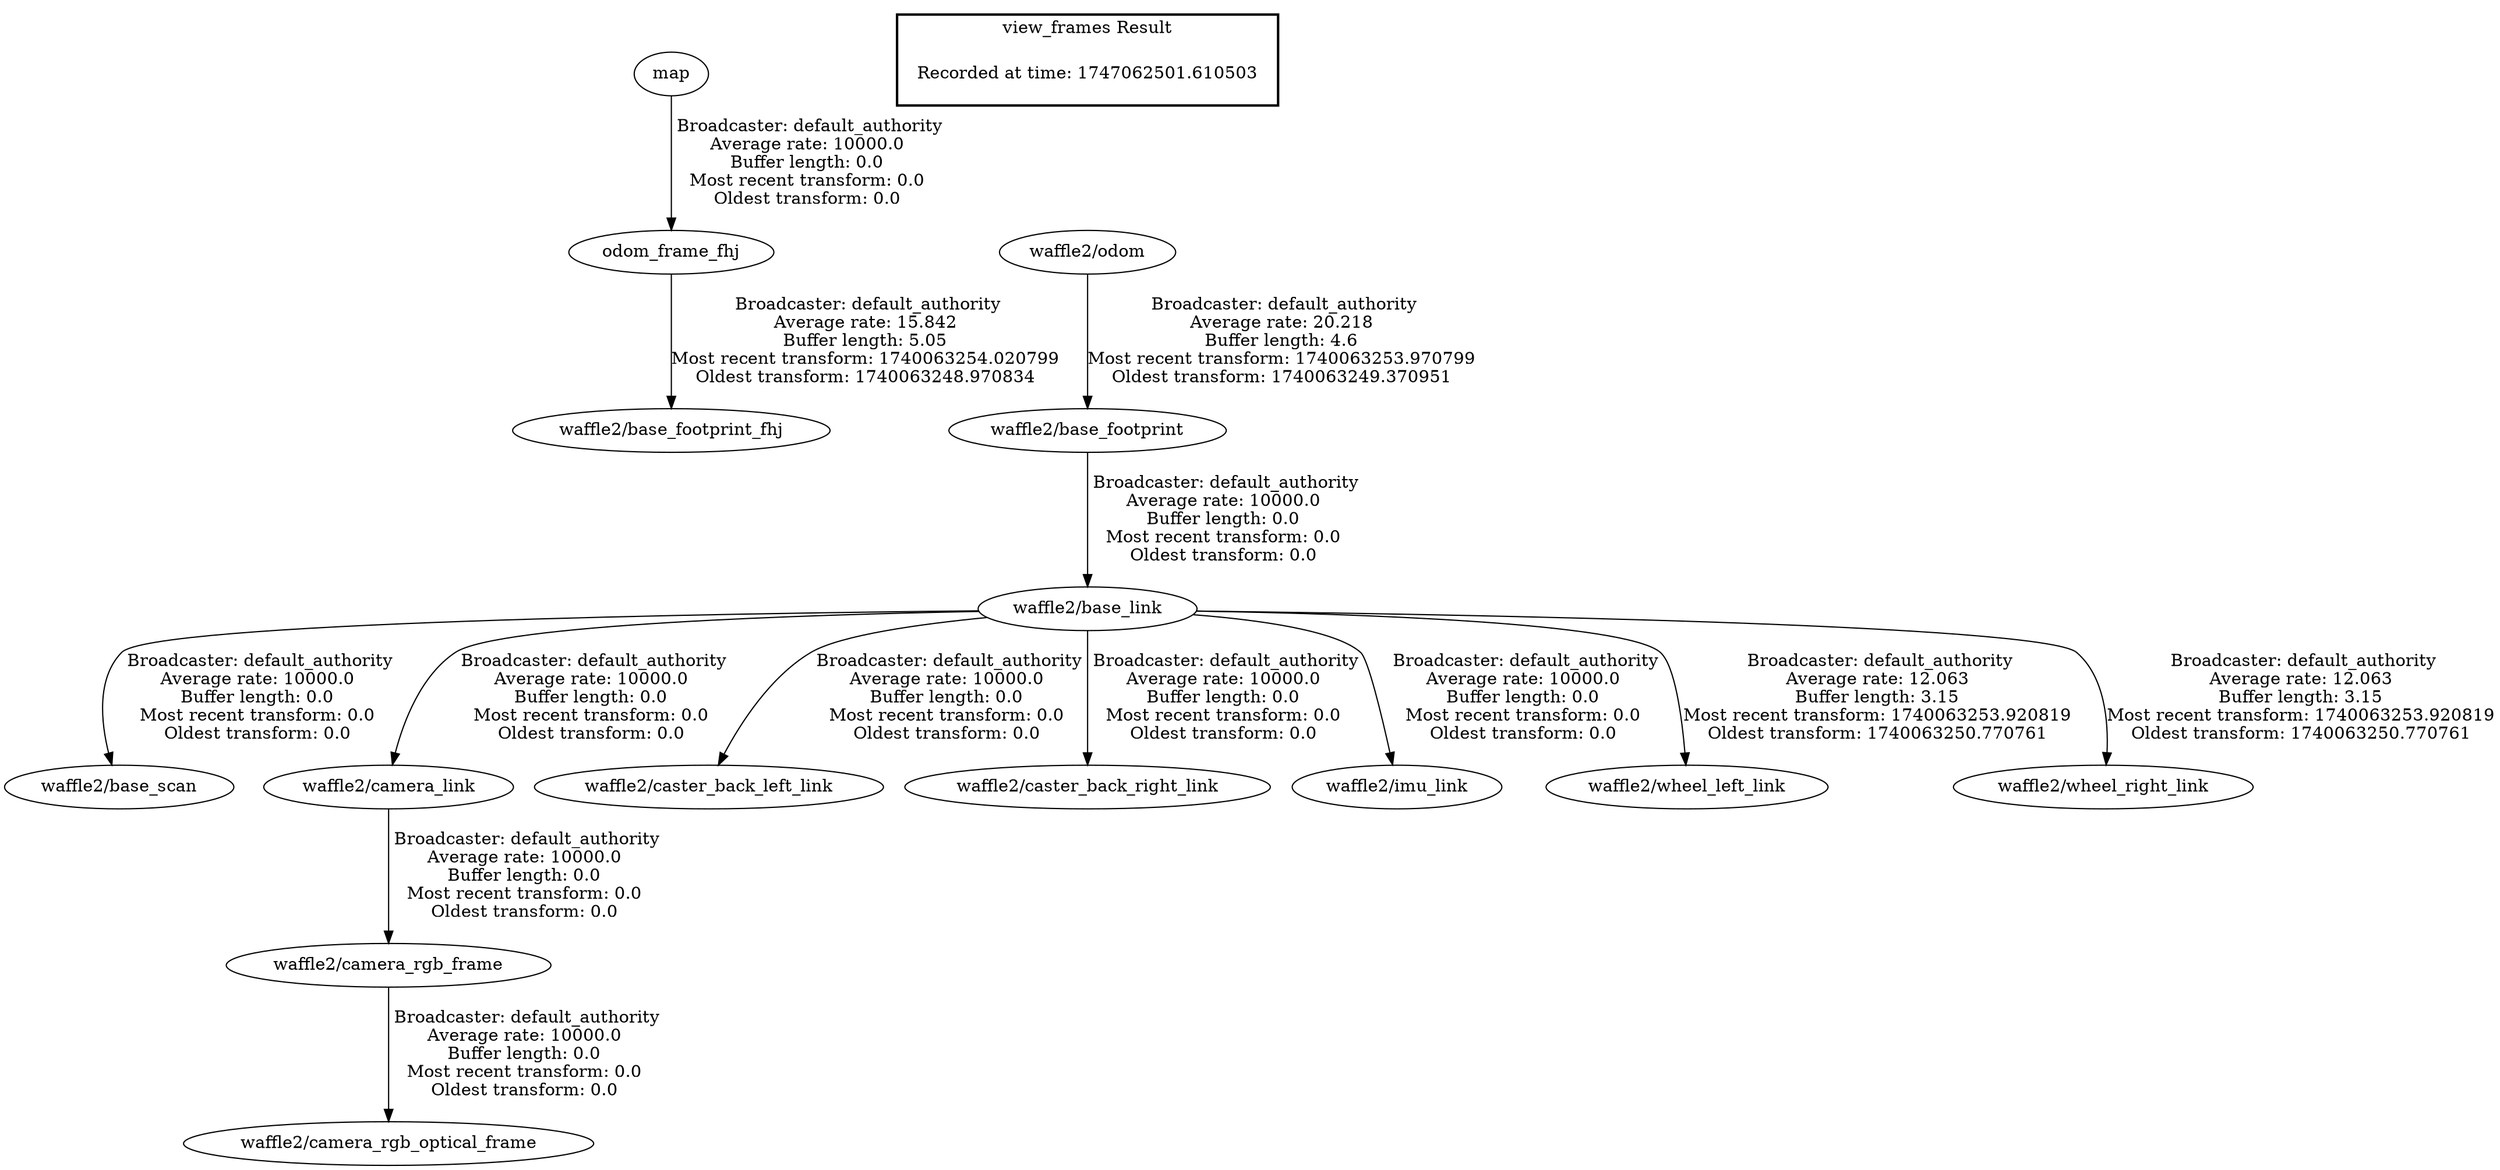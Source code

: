 digraph G {
"odom_frame_fhj" -> "waffle2/base_footprint_fhj"[label=" Broadcaster: default_authority\nAverage rate: 15.842\nBuffer length: 5.05\nMost recent transform: 1740063254.020799\nOldest transform: 1740063248.970834\n"];
"map" -> "odom_frame_fhj"[label=" Broadcaster: default_authority\nAverage rate: 10000.0\nBuffer length: 0.0\nMost recent transform: 0.0\nOldest transform: 0.0\n"];
"waffle2/base_link" -> "waffle2/base_scan"[label=" Broadcaster: default_authority\nAverage rate: 10000.0\nBuffer length: 0.0\nMost recent transform: 0.0\nOldest transform: 0.0\n"];
"waffle2/odom" -> "waffle2/base_footprint"[label=" Broadcaster: default_authority\nAverage rate: 20.218\nBuffer length: 4.6\nMost recent transform: 1740063253.970799\nOldest transform: 1740063249.370951\n"];
"waffle2/base_footprint" -> "waffle2/base_link"[label=" Broadcaster: default_authority\nAverage rate: 10000.0\nBuffer length: 0.0\nMost recent transform: 0.0\nOldest transform: 0.0\n"];
"waffle2/base_link" -> "waffle2/camera_link"[label=" Broadcaster: default_authority\nAverage rate: 10000.0\nBuffer length: 0.0\nMost recent transform: 0.0\nOldest transform: 0.0\n"];
"waffle2/camera_link" -> "waffle2/camera_rgb_frame"[label=" Broadcaster: default_authority\nAverage rate: 10000.0\nBuffer length: 0.0\nMost recent transform: 0.0\nOldest transform: 0.0\n"];
"waffle2/camera_rgb_frame" -> "waffle2/camera_rgb_optical_frame"[label=" Broadcaster: default_authority\nAverage rate: 10000.0\nBuffer length: 0.0\nMost recent transform: 0.0\nOldest transform: 0.0\n"];
"waffle2/base_link" -> "waffle2/caster_back_left_link"[label=" Broadcaster: default_authority\nAverage rate: 10000.0\nBuffer length: 0.0\nMost recent transform: 0.0\nOldest transform: 0.0\n"];
"waffle2/base_link" -> "waffle2/caster_back_right_link"[label=" Broadcaster: default_authority\nAverage rate: 10000.0\nBuffer length: 0.0\nMost recent transform: 0.0\nOldest transform: 0.0\n"];
"waffle2/base_link" -> "waffle2/imu_link"[label=" Broadcaster: default_authority\nAverage rate: 10000.0\nBuffer length: 0.0\nMost recent transform: 0.0\nOldest transform: 0.0\n"];
"waffle2/base_link" -> "waffle2/wheel_left_link"[label=" Broadcaster: default_authority\nAverage rate: 12.063\nBuffer length: 3.15\nMost recent transform: 1740063253.920819\nOldest transform: 1740063250.770761\n"];
"waffle2/base_link" -> "waffle2/wheel_right_link"[label=" Broadcaster: default_authority\nAverage rate: 12.063\nBuffer length: 3.15\nMost recent transform: 1740063253.920819\nOldest transform: 1740063250.770761\n"];
edge [style=invis];
 subgraph cluster_legend { style=bold; color=black; label ="view_frames Result";
"Recorded at time: 1747062501.610503"[ shape=plaintext ] ;
}->"waffle2/odom";
}
